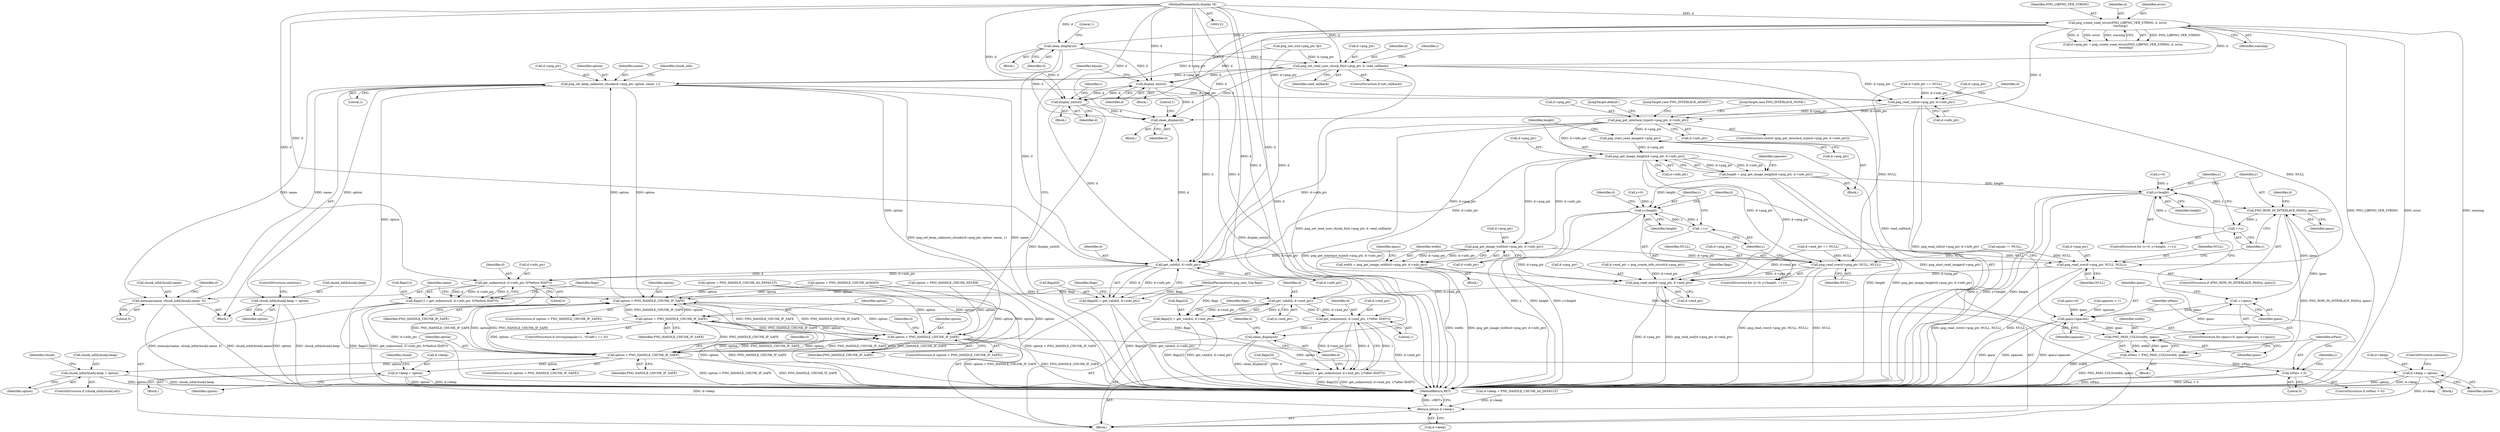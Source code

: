digraph "0_Android_9d4853418ab2f754c2b63e091c29c5529b8b86ca_32@pointer" {
"1000214" [label="(Call,clean_display(d))"];
"1000153" [label="(Call,png_create_read_struct(PNG_LIBPNG_VER_STRING, d, error,\n      warning))"];
"1000127" [label="(MethodParameterIn,display *d)"];
"1000225" [label="(Call,png_set_read_user_chunk_fn(d->png_ptr, d, read_callback))"];
"1000318" [label="(Call,display_exit(d))"];
"1000451" [label="(Call,display_exit(d))"];
"1000489" [label="(Call,clean_display(d))"];
"1000600" [label="(Call,get_valid(d, d->info_ptr))"];
"1000596" [label="(Call,flags[0] = get_valid(d, d->info_ptr))"];
"1000609" [label="(Call,get_unknown(d, d->info_ptr, 0/*before IDAT*/))"];
"1000605" [label="(Call,flags[1] = get_unknown(d, d->info_ptr, 0/*before IDAT*/))"];
"1000630" [label="(Call,get_valid(d, d->end_ptr))"];
"1000626" [label="(Call,flags[2] = get_valid(d, d->end_ptr))"];
"1000639" [label="(Call,get_unknown(d, d->end_ptr, 1/*after IDAT*/))"];
"1000635" [label="(Call,flags[3] = get_unknown(d, d->end_ptr, 1/*after IDAT*/))"];
"1000645" [label="(Call,clean_display(d))"];
"1000353" [label="(Call,png_set_keep_unknown_chunks(d->png_ptr, option, name, 1))"];
"1000340" [label="(Call,option < PNG_HANDLE_CHUNK_IF_SAFE)"];
"1000289" [label="(Call,option = PNG_HANDLE_CHUNK_IF_SAFE)"];
"1000381" [label="(Call,option < PNG_HANDLE_CHUNK_IF_SAFE)"];
"1000385" [label="(Call,d->keep = option)"];
"1000647" [label="(Return,return d->keep;)"];
"1000404" [label="(Call,option < PNG_HANDLE_CHUNK_IF_SAFE)"];
"1000408" [label="(Call,d->keep = option)"];
"1000428" [label="(Call,chunk_info[chunk].keep = option)"];
"1000345" [label="(Call,memcpy(name, chunk_info[chunk].name, 5))"];
"1000360" [label="(Call,chunk_info[chunk].keep = option)"];
"1000453" [label="(Call,png_read_info(d->png_ptr, d->info_ptr))"];
"1000461" [label="(Call,png_get_interlace_type(d->png_ptr, d->info_ptr))"];
"1000502" [label="(Call,png_start_read_image(d->png_ptr))"];
"1000508" [label="(Call,png_get_image_height(d->png_ptr, d->info_ptr))"];
"1000506" [label="(Call,height = png_get_image_height(d->png_ptr, d->info_ptr))"];
"1000556" [label="(Call,y<height)"];
"1000562" [label="(Call,PNG_ROW_IN_INTERLACE_PASS(y, ipass))"];
"1000537" [label="(Call,++ipass)"];
"1000534" [label="(Call,ipass<npasses)"];
"1000543" [label="(Call,PNG_PASS_COLS(width, ipass))"];
"1000541" [label="(Call,wPass = PNG_PASS_COLS(width, ipass))"];
"1000547" [label="(Call,wPass > 0)"];
"1000559" [label="(Call,++y)"];
"1000578" [label="(Call,y<height)"];
"1000581" [label="(Call,++y)"];
"1000523" [label="(Call,png_get_image_width(d->png_ptr, d->info_ptr))"];
"1000521" [label="(Call,width = png_get_image_width(d->png_ptr, d->info_ptr))"];
"1000565" [label="(Call,png_read_row(d->png_ptr, NULL, NULL))"];
"1000589" [label="(Call,png_read_end(d->png_ptr, d->end_ptr))"];
"1000583" [label="(Call,png_read_row(d->png_ptr, NULL, NULL))"];
"1000509" [label="(Call,d->png_ptr)"];
"1000564" [label="(Identifier,ipass)"];
"1000385" [label="(Call,d->keep = option)"];
"1000462" [label="(Call,d->png_ptr)"];
"1000646" [label="(Identifier,d)"];
"1000522" [label="(Identifier,width)"];
"1000422" [label="(ControlStructure,if (chunk_info[chunk].all))"];
"1000610" [label="(Identifier,d)"];
"1000386" [label="(Call,d->keep)"];
"1000530" [label="(ControlStructure,for (ipass=0; ipass<npasses; ++ipass))"];
"1000381" [label="(Call,option < PNG_HANDLE_CHUNK_IF_SAFE)"];
"1000301" [label="(Call,option = PNG_HANDLE_CHUNK_ALWAYS)"];
"1000380" [label="(ControlStructure,if (option < PNG_HANDLE_CHUNK_IF_SAFE))"];
"1000277" [label="(Call,option = PNG_HANDLE_CHUNK_NEVER)"];
"1000156" [label="(Identifier,error)"];
"1000468" [label="(Block,)"];
"1000636" [label="(Call,flags[3])"];
"1000290" [label="(Identifier,option)"];
"1000479" [label="(JumpTarget,default:)"];
"1000609" [label="(Call,get_unknown(d, d->info_ptr, 0/*before IDAT*/))"];
"1000390" [label="(ControlStructure,continue;)"];
"1000346" [label="(Identifier,name)"];
"1000591" [label="(Identifier,d)"];
"1000548" [label="(Identifier,wPass)"];
"1000404" [label="(Call,option < PNG_HANDLE_CHUNK_IF_SAFE)"];
"1000460" [label="(ControlStructure,switch (png_get_interlace_type(d->png_ptr, d->info_ptr)))"];
"1000217" [label="(Literal,1)"];
"1000410" [label="(Identifier,d)"];
"1000240" [label="(Identifier,i)"];
"1000402" [label="(Block,)"];
"1000461" [label="(Call,png_get_interlace_type(d->png_ptr, d->info_ptr))"];
"1000635" [label="(Call,flags[3] = get_unknown(d, d->end_ptr, 1/*after IDAT*/))"];
"1000541" [label="(Call,wPass = PNG_PASS_COLS(width, ipass))"];
"1000265" [label="(Call,option = PNG_HANDLE_CHUNK_AS_DEFAULT)"];
"1000587" [label="(Identifier,NULL)"];
"1000241" [label="(Block,)"];
"1000454" [label="(Call,d->png_ptr)"];
"1000578" [label="(Call,y<height)"];
"1000154" [label="(Identifier,PNG_LIBPNG_VER_STRING)"];
"1000537" [label="(Call,++ipass)"];
"1000585" [label="(Identifier,d)"];
"1000463" [label="(Identifier,d)"];
"1000639" [label="(Call,get_unknown(d, d->end_ptr, 1/*after IDAT*/))"];
"1000647" [label="(Return,return d->keep;)"];
"1000234" [label="(Identifier,i)"];
"1000379" [label="(Block,)"];
"1000352" [label="(Literal,5)"];
"1000581" [label="(Call,++y)"];
"1000512" [label="(Call,d->info_ptr)"];
"1000126" [label="(MethodParameterIn,png_uint_32p flags)"];
"1000637" [label="(Identifier,flags)"];
"1000503" [label="(Call,d->png_ptr)"];
"1000597" [label="(Call,flags[0])"];
"1000319" [label="(Identifier,d)"];
"1000649" [label="(Identifier,d)"];
"1000617" [label="(Identifier,flags)"];
"1000593" [label="(Call,d->end_ptr)"];
"1000367" [label="(ControlStructure,continue;)"];
"1000291" [label="(Identifier,PNG_HANDLE_CHUNK_IF_SAFE)"];
"1000215" [label="(Identifier,d)"];
"1000527" [label="(Call,d->info_ptr)"];
"1000605" [label="(Call,flags[1] = get_unknown(d, d->info_ptr, 0/*before IDAT*/))"];
"1000453" [label="(Call,png_read_info(d->png_ptr, d->info_ptr))"];
"1000340" [label="(Call,option < PNG_HANDLE_CHUNK_IF_SAFE)"];
"1000251" [label="(Call,equals != NULL)"];
"1000596" [label="(Call,flags[0] = get_valid(d, d->info_ptr))"];
"1000626" [label="(Call,flags[2] = get_valid(d, d->end_ptr))"];
"1000406" [label="(Identifier,PNG_HANDLE_CHUNK_IF_SAFE)"];
"1000546" [label="(ControlStructure,if (wPass > 0))"];
"1000457" [label="(Call,d->info_ptr)"];
"1000542" [label="(Identifier,wPass)"];
"1000492" [label="(Literal,1)"];
"1000631" [label="(Identifier,d)"];
"1000575" [label="(Call,y=0)"];
"1000452" [label="(Identifier,d)"];
"1000557" [label="(Identifier,y)"];
"1000341" [label="(Identifier,option)"];
"1000489" [label="(Call,clean_display(d))"];
"1000544" [label="(Identifier,width)"];
"1000588" [label="(Identifier,NULL)"];
"1000451" [label="(Call,display_exit(d))"];
"1000428" [label="(Call,chunk_info[chunk].keep = option)"];
"1000149" [label="(Call,d->png_ptr = png_create_read_struct(PNG_LIBPNG_VER_STRING, d, error,\n      warning))"];
"1000383" [label="(Identifier,PNG_HANDLE_CHUNK_IF_SAFE)"];
"1000226" [label="(Call,d->png_ptr)"];
"1000547" [label="(Call,wPass > 0)"];
"1000614" [label="(Literal,0)"];
"1000343" [label="(Block,)"];
"1000361" [label="(Call,chunk_info[chunk].keep)"];
"1000644" [label="(Literal,1)"];
"1000558" [label="(Identifier,height)"];
"1000607" [label="(Identifier,flags)"];
"1000405" [label="(Identifier,option)"];
"1000521" [label="(Call,width = png_get_image_width(d->png_ptr, d->info_ptr))"];
"1000523" [label="(Call,png_get_image_width(d->png_ptr, d->info_ptr))"];
"1000318" [label="(Call,display_exit(d))"];
"1000648" [label="(Call,d->keep)"];
"1000387" [label="(Identifier,d)"];
"1000490" [label="(Identifier,d)"];
"1000345" [label="(Call,memcpy(name, chunk_info[chunk].name, 5))"];
"1000281" [label="(ControlStructure,if (strcmp(equals+1, \"if-safe\") == 0))"];
"1000602" [label="(Call,d->info_ptr)"];
"1000366" [label="(Identifier,option)"];
"1000360" [label="(Call,chunk_info[chunk].keep = option)"];
"1000531" [label="(Call,ipass=0)"];
"1000517" [label="(Identifier,npasses)"];
"1000545" [label="(Identifier,ipass)"];
"1000600" [label="(Call,get_valid(d, d->info_ptr))"];
"1000157" [label="(Identifier,warning)"];
"1000155" [label="(Identifier,d)"];
"1000553" [label="(Call,y=0)"];
"1000204" [label="(Block,)"];
"1000305" [label="(Block,)"];
"1000535" [label="(Identifier,ipass)"];
"1000574" [label="(ControlStructure,for (y=0; y<height; ++y))"];
"1000359" [label="(Literal,1)"];
"1000474" [label="(JumpTarget,case PNG_INTERLACE_ADAM7:)"];
"1000538" [label="(Identifier,ipass)"];
"1000536" [label="(Identifier,npasses)"];
"1000465" [label="(Call,d->info_ptr)"];
"1000354" [label="(Call,d->png_ptr)"];
"1000289" [label="(Call,option = PNG_HANDLE_CHUNK_IF_SAFE)"];
"1000230" [label="(Identifier,read_callback)"];
"1000409" [label="(Call,d->keep)"];
"1000611" [label="(Call,d->info_ptr)"];
"1000153" [label="(Call,png_create_read_struct(PNG_LIBPNG_VER_STRING, d, error,\n      warning))"];
"1000554" [label="(Identifier,y)"];
"1000567" [label="(Identifier,d)"];
"1000539" [label="(Block,)"];
"1000560" [label="(Identifier,y)"];
"1000127" [label="(MethodParameterIn,display *d)"];
"1000421" [label="(Identifier,chunk)"];
"1000549" [label="(Literal,0)"];
"1000532" [label="(Identifier,ipass)"];
"1000563" [label="(Identifier,y)"];
"1000347" [label="(Call,chunk_info[chunk].name)"];
"1000507" [label="(Identifier,height)"];
"1000358" [label="(Identifier,name)"];
"1000408" [label="(Call,d->keep = option)"];
"1000134" [label="(Call,d->keep = PNG_HANDLE_CHUNK_AS_DEFAULT)"];
"1000516" [label="(Call,npasses > 1)"];
"1000524" [label="(Call,d->png_ptr)"];
"1000601" [label="(Identifier,d)"];
"1000543" [label="(Call,PNG_PASS_COLS(width, ipass))"];
"1000403" [label="(ControlStructure,if (option < PNG_HANDLE_CHUNK_IF_SAFE))"];
"1000389" [label="(Identifier,option)"];
"1000579" [label="(Identifier,y)"];
"1000342" [label="(Identifier,PNG_HANDLE_CHUNK_IF_SAFE)"];
"1000582" [label="(Identifier,y)"];
"1000519" [label="(Block,)"];
"1000569" [label="(Identifier,NULL)"];
"1000382" [label="(Identifier,option)"];
"1000562" [label="(Call,PNG_ROW_IN_INTERLACE_PASS(y, ipass))"];
"1000559" [label="(Call,++y)"];
"1000355" [label="(Identifier,d)"];
"1000570" [label="(Identifier,NULL)"];
"1000552" [label="(ControlStructure,for (y=0; y<height; ++y))"];
"1000223" [label="(ControlStructure,if (set_callback))"];
"1000627" [label="(Call,flags[2])"];
"1000194" [label="(Call,d->info_ptr == NULL)"];
"1000584" [label="(Call,d->png_ptr)"];
"1000225" [label="(Call,png_set_read_user_chunk_fn(d->png_ptr, d, read_callback))"];
"1000565" [label="(Call,png_read_row(d->png_ptr, NULL, NULL))"];
"1000502" [label="(Call,png_start_read_image(d->png_ptr))"];
"1000184" [label="(Call,d->end_ptr = png_create_info_struct(d->png_ptr))"];
"1000353" [label="(Call,png_set_keep_unknown_chunks(d->png_ptr, option, name, 1))"];
"1000589" [label="(Call,png_read_end(d->png_ptr, d->end_ptr))"];
"1000214" [label="(Call,clean_display(d))"];
"1000561" [label="(ControlStructure,if (PNG_ROW_IN_INTERLACE_PASS(y, ipass)))"];
"1000501" [label="(Block,)"];
"1000129" [label="(Block,)"];
"1000229" [label="(Identifier,d)"];
"1000508" [label="(Call,png_get_image_height(d->png_ptr, d->info_ptr))"];
"1000632" [label="(Call,d->end_ptr)"];
"1000556" [label="(Call,y<height)"];
"1000506" [label="(Call,height = png_get_image_height(d->png_ptr, d->info_ptr))"];
"1000630" [label="(Call,get_valid(d, d->end_ptr))"];
"1000429" [label="(Call,chunk_info[chunk].keep)"];
"1000322" [label="(Identifier,equals)"];
"1000580" [label="(Identifier,height)"];
"1000645" [label="(Call,clean_display(d))"];
"1000434" [label="(Identifier,option)"];
"1000598" [label="(Identifier,flags)"];
"1000412" [label="(Identifier,option)"];
"1000469" [label="(JumpTarget,case PNG_INTERLACE_NONE:)"];
"1000357" [label="(Identifier,option)"];
"1000651" [label="(MethodReturn,RET)"];
"1000218" [label="(Call,png_init_io(d->png_ptr, fp))"];
"1000640" [label="(Identifier,d)"];
"1000339" [label="(ControlStructure,if (option < PNG_HANDLE_CHUNK_IF_SAFE))"];
"1000566" [label="(Call,d->png_ptr)"];
"1000415" [label="(Identifier,chunk)"];
"1000606" [label="(Call,flags[1])"];
"1000199" [label="(Call,d->end_ptr == NULL)"];
"1000363" [label="(Identifier,chunk_info)"];
"1000534" [label="(Call,ipass<npasses)"];
"1000583" [label="(Call,png_read_row(d->png_ptr, NULL, NULL))"];
"1000590" [label="(Call,d->png_ptr)"];
"1000641" [label="(Call,d->end_ptr)"];
"1000214" -> "1000204"  [label="AST: "];
"1000214" -> "1000215"  [label="CFG: "];
"1000215" -> "1000214"  [label="AST: "];
"1000217" -> "1000214"  [label="CFG: "];
"1000153" -> "1000214"  [label="DDG: d"];
"1000127" -> "1000214"  [label="DDG: d"];
"1000214" -> "1000225"  [label="DDG: d"];
"1000214" -> "1000318"  [label="DDG: d"];
"1000214" -> "1000451"  [label="DDG: d"];
"1000214" -> "1000489"  [label="DDG: d"];
"1000214" -> "1000600"  [label="DDG: d"];
"1000153" -> "1000149"  [label="AST: "];
"1000153" -> "1000157"  [label="CFG: "];
"1000154" -> "1000153"  [label="AST: "];
"1000155" -> "1000153"  [label="AST: "];
"1000156" -> "1000153"  [label="AST: "];
"1000157" -> "1000153"  [label="AST: "];
"1000149" -> "1000153"  [label="CFG: "];
"1000153" -> "1000651"  [label="DDG: warning"];
"1000153" -> "1000651"  [label="DDG: PNG_LIBPNG_VER_STRING"];
"1000153" -> "1000651"  [label="DDG: error"];
"1000153" -> "1000149"  [label="DDG: PNG_LIBPNG_VER_STRING"];
"1000153" -> "1000149"  [label="DDG: d"];
"1000153" -> "1000149"  [label="DDG: error"];
"1000153" -> "1000149"  [label="DDG: warning"];
"1000127" -> "1000153"  [label="DDG: d"];
"1000153" -> "1000225"  [label="DDG: d"];
"1000153" -> "1000318"  [label="DDG: d"];
"1000153" -> "1000451"  [label="DDG: d"];
"1000153" -> "1000489"  [label="DDG: d"];
"1000153" -> "1000600"  [label="DDG: d"];
"1000127" -> "1000122"  [label="AST: "];
"1000127" -> "1000651"  [label="DDG: d"];
"1000127" -> "1000225"  [label="DDG: d"];
"1000127" -> "1000318"  [label="DDG: d"];
"1000127" -> "1000451"  [label="DDG: d"];
"1000127" -> "1000489"  [label="DDG: d"];
"1000127" -> "1000600"  [label="DDG: d"];
"1000127" -> "1000609"  [label="DDG: d"];
"1000127" -> "1000630"  [label="DDG: d"];
"1000127" -> "1000639"  [label="DDG: d"];
"1000127" -> "1000645"  [label="DDG: d"];
"1000225" -> "1000223"  [label="AST: "];
"1000225" -> "1000230"  [label="CFG: "];
"1000226" -> "1000225"  [label="AST: "];
"1000229" -> "1000225"  [label="AST: "];
"1000230" -> "1000225"  [label="AST: "];
"1000234" -> "1000225"  [label="CFG: "];
"1000225" -> "1000651"  [label="DDG: png_set_read_user_chunk_fn(d->png_ptr, d, read_callback)"];
"1000225" -> "1000651"  [label="DDG: read_callback"];
"1000218" -> "1000225"  [label="DDG: d->png_ptr"];
"1000225" -> "1000318"  [label="DDG: d"];
"1000225" -> "1000353"  [label="DDG: d->png_ptr"];
"1000225" -> "1000451"  [label="DDG: d"];
"1000225" -> "1000453"  [label="DDG: d->png_ptr"];
"1000225" -> "1000489"  [label="DDG: d"];
"1000225" -> "1000600"  [label="DDG: d"];
"1000318" -> "1000305"  [label="AST: "];
"1000318" -> "1000319"  [label="CFG: "];
"1000319" -> "1000318"  [label="AST: "];
"1000322" -> "1000318"  [label="CFG: "];
"1000318" -> "1000651"  [label="DDG: display_exit(d)"];
"1000451" -> "1000318"  [label="DDG: d"];
"1000318" -> "1000451"  [label="DDG: d"];
"1000318" -> "1000489"  [label="DDG: d"];
"1000318" -> "1000600"  [label="DDG: d"];
"1000451" -> "1000241"  [label="AST: "];
"1000451" -> "1000452"  [label="CFG: "];
"1000452" -> "1000451"  [label="AST: "];
"1000240" -> "1000451"  [label="CFG: "];
"1000451" -> "1000651"  [label="DDG: display_exit(d)"];
"1000451" -> "1000489"  [label="DDG: d"];
"1000451" -> "1000600"  [label="DDG: d"];
"1000489" -> "1000468"  [label="AST: "];
"1000489" -> "1000490"  [label="CFG: "];
"1000490" -> "1000489"  [label="AST: "];
"1000492" -> "1000489"  [label="CFG: "];
"1000489" -> "1000600"  [label="DDG: d"];
"1000600" -> "1000596"  [label="AST: "];
"1000600" -> "1000602"  [label="CFG: "];
"1000601" -> "1000600"  [label="AST: "];
"1000602" -> "1000600"  [label="AST: "];
"1000596" -> "1000600"  [label="CFG: "];
"1000600" -> "1000596"  [label="DDG: d"];
"1000600" -> "1000596"  [label="DDG: d->info_ptr"];
"1000461" -> "1000600"  [label="DDG: d->info_ptr"];
"1000523" -> "1000600"  [label="DDG: d->info_ptr"];
"1000508" -> "1000600"  [label="DDG: d->info_ptr"];
"1000600" -> "1000609"  [label="DDG: d"];
"1000600" -> "1000609"  [label="DDG: d->info_ptr"];
"1000596" -> "1000129"  [label="AST: "];
"1000597" -> "1000596"  [label="AST: "];
"1000607" -> "1000596"  [label="CFG: "];
"1000596" -> "1000651"  [label="DDG: flags[0]"];
"1000596" -> "1000651"  [label="DDG: get_valid(d, d->info_ptr)"];
"1000126" -> "1000596"  [label="DDG: flags"];
"1000609" -> "1000605"  [label="AST: "];
"1000609" -> "1000614"  [label="CFG: "];
"1000610" -> "1000609"  [label="AST: "];
"1000611" -> "1000609"  [label="AST: "];
"1000614" -> "1000609"  [label="AST: "];
"1000605" -> "1000609"  [label="CFG: "];
"1000609" -> "1000651"  [label="DDG: d->info_ptr"];
"1000609" -> "1000605"  [label="DDG: d"];
"1000609" -> "1000605"  [label="DDG: d->info_ptr"];
"1000609" -> "1000605"  [label="DDG: 0"];
"1000609" -> "1000630"  [label="DDG: d"];
"1000605" -> "1000129"  [label="AST: "];
"1000606" -> "1000605"  [label="AST: "];
"1000617" -> "1000605"  [label="CFG: "];
"1000605" -> "1000651"  [label="DDG: get_unknown(d, d->info_ptr, 0/*before IDAT*/)"];
"1000605" -> "1000651"  [label="DDG: flags[1]"];
"1000126" -> "1000605"  [label="DDG: flags"];
"1000630" -> "1000626"  [label="AST: "];
"1000630" -> "1000632"  [label="CFG: "];
"1000631" -> "1000630"  [label="AST: "];
"1000632" -> "1000630"  [label="AST: "];
"1000626" -> "1000630"  [label="CFG: "];
"1000630" -> "1000626"  [label="DDG: d"];
"1000630" -> "1000626"  [label="DDG: d->end_ptr"];
"1000589" -> "1000630"  [label="DDG: d->end_ptr"];
"1000630" -> "1000639"  [label="DDG: d"];
"1000630" -> "1000639"  [label="DDG: d->end_ptr"];
"1000626" -> "1000129"  [label="AST: "];
"1000627" -> "1000626"  [label="AST: "];
"1000637" -> "1000626"  [label="CFG: "];
"1000626" -> "1000651"  [label="DDG: get_valid(d, d->end_ptr)"];
"1000626" -> "1000651"  [label="DDG: flags[2]"];
"1000126" -> "1000626"  [label="DDG: flags"];
"1000639" -> "1000635"  [label="AST: "];
"1000639" -> "1000644"  [label="CFG: "];
"1000640" -> "1000639"  [label="AST: "];
"1000641" -> "1000639"  [label="AST: "];
"1000644" -> "1000639"  [label="AST: "];
"1000635" -> "1000639"  [label="CFG: "];
"1000639" -> "1000651"  [label="DDG: d->end_ptr"];
"1000639" -> "1000635"  [label="DDG: d"];
"1000639" -> "1000635"  [label="DDG: d->end_ptr"];
"1000639" -> "1000635"  [label="DDG: 1"];
"1000639" -> "1000645"  [label="DDG: d"];
"1000635" -> "1000129"  [label="AST: "];
"1000636" -> "1000635"  [label="AST: "];
"1000646" -> "1000635"  [label="CFG: "];
"1000635" -> "1000651"  [label="DDG: get_unknown(d, d->end_ptr, 1/*after IDAT*/)"];
"1000635" -> "1000651"  [label="DDG: flags[3]"];
"1000126" -> "1000635"  [label="DDG: flags"];
"1000645" -> "1000129"  [label="AST: "];
"1000645" -> "1000646"  [label="CFG: "];
"1000646" -> "1000645"  [label="AST: "];
"1000649" -> "1000645"  [label="CFG: "];
"1000645" -> "1000651"  [label="DDG: d"];
"1000645" -> "1000651"  [label="DDG: clean_display(d)"];
"1000353" -> "1000343"  [label="AST: "];
"1000353" -> "1000359"  [label="CFG: "];
"1000354" -> "1000353"  [label="AST: "];
"1000357" -> "1000353"  [label="AST: "];
"1000358" -> "1000353"  [label="AST: "];
"1000359" -> "1000353"  [label="AST: "];
"1000363" -> "1000353"  [label="CFG: "];
"1000353" -> "1000651"  [label="DDG: png_set_keep_unknown_chunks(d->png_ptr, option, name, 1)"];
"1000353" -> "1000651"  [label="DDG: name"];
"1000353" -> "1000340"  [label="DDG: option"];
"1000353" -> "1000345"  [label="DDG: name"];
"1000218" -> "1000353"  [label="DDG: d->png_ptr"];
"1000340" -> "1000353"  [label="DDG: option"];
"1000345" -> "1000353"  [label="DDG: name"];
"1000353" -> "1000360"  [label="DDG: option"];
"1000353" -> "1000381"  [label="DDG: option"];
"1000353" -> "1000404"  [label="DDG: option"];
"1000353" -> "1000453"  [label="DDG: d->png_ptr"];
"1000340" -> "1000339"  [label="AST: "];
"1000340" -> "1000342"  [label="CFG: "];
"1000341" -> "1000340"  [label="AST: "];
"1000342" -> "1000340"  [label="AST: "];
"1000346" -> "1000340"  [label="CFG: "];
"1000340" -> "1000651"  [label="DDG: PNG_HANDLE_CHUNK_IF_SAFE"];
"1000340" -> "1000651"  [label="DDG: option < PNG_HANDLE_CHUNK_IF_SAFE"];
"1000340" -> "1000289"  [label="DDG: PNG_HANDLE_CHUNK_IF_SAFE"];
"1000289" -> "1000340"  [label="DDG: option"];
"1000265" -> "1000340"  [label="DDG: option"];
"1000301" -> "1000340"  [label="DDG: option"];
"1000277" -> "1000340"  [label="DDG: option"];
"1000381" -> "1000340"  [label="DDG: option"];
"1000381" -> "1000340"  [label="DDG: PNG_HANDLE_CHUNK_IF_SAFE"];
"1000404" -> "1000340"  [label="DDG: option"];
"1000404" -> "1000340"  [label="DDG: PNG_HANDLE_CHUNK_IF_SAFE"];
"1000340" -> "1000381"  [label="DDG: PNG_HANDLE_CHUNK_IF_SAFE"];
"1000340" -> "1000404"  [label="DDG: PNG_HANDLE_CHUNK_IF_SAFE"];
"1000289" -> "1000281"  [label="AST: "];
"1000289" -> "1000291"  [label="CFG: "];
"1000290" -> "1000289"  [label="AST: "];
"1000291" -> "1000289"  [label="AST: "];
"1000322" -> "1000289"  [label="CFG: "];
"1000289" -> "1000651"  [label="DDG: PNG_HANDLE_CHUNK_IF_SAFE"];
"1000289" -> "1000651"  [label="DDG: option"];
"1000381" -> "1000289"  [label="DDG: PNG_HANDLE_CHUNK_IF_SAFE"];
"1000404" -> "1000289"  [label="DDG: PNG_HANDLE_CHUNK_IF_SAFE"];
"1000289" -> "1000381"  [label="DDG: option"];
"1000289" -> "1000404"  [label="DDG: option"];
"1000381" -> "1000380"  [label="AST: "];
"1000381" -> "1000383"  [label="CFG: "];
"1000382" -> "1000381"  [label="AST: "];
"1000383" -> "1000381"  [label="AST: "];
"1000387" -> "1000381"  [label="CFG: "];
"1000381" -> "1000651"  [label="DDG: PNG_HANDLE_CHUNK_IF_SAFE"];
"1000381" -> "1000651"  [label="DDG: option < PNG_HANDLE_CHUNK_IF_SAFE"];
"1000265" -> "1000381"  [label="DDG: option"];
"1000301" -> "1000381"  [label="DDG: option"];
"1000277" -> "1000381"  [label="DDG: option"];
"1000404" -> "1000381"  [label="DDG: option"];
"1000404" -> "1000381"  [label="DDG: PNG_HANDLE_CHUNK_IF_SAFE"];
"1000381" -> "1000385"  [label="DDG: option"];
"1000381" -> "1000404"  [label="DDG: option"];
"1000381" -> "1000404"  [label="DDG: PNG_HANDLE_CHUNK_IF_SAFE"];
"1000385" -> "1000379"  [label="AST: "];
"1000385" -> "1000389"  [label="CFG: "];
"1000386" -> "1000385"  [label="AST: "];
"1000389" -> "1000385"  [label="AST: "];
"1000390" -> "1000385"  [label="CFG: "];
"1000385" -> "1000651"  [label="DDG: option"];
"1000385" -> "1000651"  [label="DDG: d->keep"];
"1000385" -> "1000647"  [label="DDG: d->keep"];
"1000647" -> "1000129"  [label="AST: "];
"1000647" -> "1000648"  [label="CFG: "];
"1000648" -> "1000647"  [label="AST: "];
"1000651" -> "1000647"  [label="CFG: "];
"1000647" -> "1000651"  [label="DDG: <RET>"];
"1000408" -> "1000647"  [label="DDG: d->keep"];
"1000134" -> "1000647"  [label="DDG: d->keep"];
"1000404" -> "1000403"  [label="AST: "];
"1000404" -> "1000406"  [label="CFG: "];
"1000405" -> "1000404"  [label="AST: "];
"1000406" -> "1000404"  [label="AST: "];
"1000410" -> "1000404"  [label="CFG: "];
"1000404" -> "1000651"  [label="DDG: option < PNG_HANDLE_CHUNK_IF_SAFE"];
"1000404" -> "1000651"  [label="DDG: PNG_HANDLE_CHUNK_IF_SAFE"];
"1000265" -> "1000404"  [label="DDG: option"];
"1000301" -> "1000404"  [label="DDG: option"];
"1000277" -> "1000404"  [label="DDG: option"];
"1000404" -> "1000408"  [label="DDG: option"];
"1000404" -> "1000428"  [label="DDG: option"];
"1000408" -> "1000402"  [label="AST: "];
"1000408" -> "1000412"  [label="CFG: "];
"1000409" -> "1000408"  [label="AST: "];
"1000412" -> "1000408"  [label="AST: "];
"1000415" -> "1000408"  [label="CFG: "];
"1000408" -> "1000651"  [label="DDG: d->keep"];
"1000408" -> "1000651"  [label="DDG: option"];
"1000428" -> "1000422"  [label="AST: "];
"1000428" -> "1000434"  [label="CFG: "];
"1000429" -> "1000428"  [label="AST: "];
"1000434" -> "1000428"  [label="AST: "];
"1000421" -> "1000428"  [label="CFG: "];
"1000428" -> "1000651"  [label="DDG: option"];
"1000428" -> "1000651"  [label="DDG: chunk_info[chunk].keep"];
"1000345" -> "1000343"  [label="AST: "];
"1000345" -> "1000352"  [label="CFG: "];
"1000346" -> "1000345"  [label="AST: "];
"1000347" -> "1000345"  [label="AST: "];
"1000352" -> "1000345"  [label="AST: "];
"1000355" -> "1000345"  [label="CFG: "];
"1000345" -> "1000651"  [label="DDG: chunk_info[chunk].name"];
"1000345" -> "1000651"  [label="DDG: memcpy(name, chunk_info[chunk].name, 5)"];
"1000360" -> "1000343"  [label="AST: "];
"1000360" -> "1000366"  [label="CFG: "];
"1000361" -> "1000360"  [label="AST: "];
"1000366" -> "1000360"  [label="AST: "];
"1000367" -> "1000360"  [label="CFG: "];
"1000360" -> "1000651"  [label="DDG: chunk_info[chunk].keep"];
"1000360" -> "1000651"  [label="DDG: option"];
"1000453" -> "1000129"  [label="AST: "];
"1000453" -> "1000457"  [label="CFG: "];
"1000454" -> "1000453"  [label="AST: "];
"1000457" -> "1000453"  [label="AST: "];
"1000463" -> "1000453"  [label="CFG: "];
"1000453" -> "1000651"  [label="DDG: png_read_info(d->png_ptr, d->info_ptr)"];
"1000218" -> "1000453"  [label="DDG: d->png_ptr"];
"1000194" -> "1000453"  [label="DDG: d->info_ptr"];
"1000453" -> "1000461"  [label="DDG: d->png_ptr"];
"1000453" -> "1000461"  [label="DDG: d->info_ptr"];
"1000461" -> "1000460"  [label="AST: "];
"1000461" -> "1000465"  [label="CFG: "];
"1000462" -> "1000461"  [label="AST: "];
"1000465" -> "1000461"  [label="AST: "];
"1000469" -> "1000461"  [label="CFG: "];
"1000474" -> "1000461"  [label="CFG: "];
"1000479" -> "1000461"  [label="CFG: "];
"1000461" -> "1000651"  [label="DDG: png_get_interlace_type(d->png_ptr, d->info_ptr)"];
"1000461" -> "1000502"  [label="DDG: d->png_ptr"];
"1000461" -> "1000508"  [label="DDG: d->info_ptr"];
"1000461" -> "1000589"  [label="DDG: d->png_ptr"];
"1000502" -> "1000501"  [label="AST: "];
"1000502" -> "1000503"  [label="CFG: "];
"1000503" -> "1000502"  [label="AST: "];
"1000507" -> "1000502"  [label="CFG: "];
"1000502" -> "1000651"  [label="DDG: png_start_read_image(d->png_ptr)"];
"1000502" -> "1000508"  [label="DDG: d->png_ptr"];
"1000508" -> "1000506"  [label="AST: "];
"1000508" -> "1000512"  [label="CFG: "];
"1000509" -> "1000508"  [label="AST: "];
"1000512" -> "1000508"  [label="AST: "];
"1000506" -> "1000508"  [label="CFG: "];
"1000508" -> "1000506"  [label="DDG: d->png_ptr"];
"1000508" -> "1000506"  [label="DDG: d->info_ptr"];
"1000508" -> "1000523"  [label="DDG: d->png_ptr"];
"1000508" -> "1000523"  [label="DDG: d->info_ptr"];
"1000508" -> "1000583"  [label="DDG: d->png_ptr"];
"1000508" -> "1000589"  [label="DDG: d->png_ptr"];
"1000506" -> "1000501"  [label="AST: "];
"1000507" -> "1000506"  [label="AST: "];
"1000517" -> "1000506"  [label="CFG: "];
"1000506" -> "1000651"  [label="DDG: height"];
"1000506" -> "1000651"  [label="DDG: png_get_image_height(d->png_ptr, d->info_ptr)"];
"1000506" -> "1000556"  [label="DDG: height"];
"1000506" -> "1000578"  [label="DDG: height"];
"1000556" -> "1000552"  [label="AST: "];
"1000556" -> "1000558"  [label="CFG: "];
"1000557" -> "1000556"  [label="AST: "];
"1000558" -> "1000556"  [label="AST: "];
"1000563" -> "1000556"  [label="CFG: "];
"1000538" -> "1000556"  [label="CFG: "];
"1000556" -> "1000651"  [label="DDG: y"];
"1000556" -> "1000651"  [label="DDG: y<height"];
"1000556" -> "1000651"  [label="DDG: height"];
"1000559" -> "1000556"  [label="DDG: y"];
"1000553" -> "1000556"  [label="DDG: y"];
"1000556" -> "1000562"  [label="DDG: y"];
"1000562" -> "1000561"  [label="AST: "];
"1000562" -> "1000564"  [label="CFG: "];
"1000563" -> "1000562"  [label="AST: "];
"1000564" -> "1000562"  [label="AST: "];
"1000567" -> "1000562"  [label="CFG: "];
"1000560" -> "1000562"  [label="CFG: "];
"1000562" -> "1000651"  [label="DDG: PNG_ROW_IN_INTERLACE_PASS(y, ipass)"];
"1000562" -> "1000537"  [label="DDG: ipass"];
"1000562" -> "1000559"  [label="DDG: y"];
"1000543" -> "1000562"  [label="DDG: ipass"];
"1000537" -> "1000530"  [label="AST: "];
"1000537" -> "1000538"  [label="CFG: "];
"1000538" -> "1000537"  [label="AST: "];
"1000535" -> "1000537"  [label="CFG: "];
"1000537" -> "1000534"  [label="DDG: ipass"];
"1000543" -> "1000537"  [label="DDG: ipass"];
"1000534" -> "1000530"  [label="AST: "];
"1000534" -> "1000536"  [label="CFG: "];
"1000535" -> "1000534"  [label="AST: "];
"1000536" -> "1000534"  [label="AST: "];
"1000542" -> "1000534"  [label="CFG: "];
"1000591" -> "1000534"  [label="CFG: "];
"1000534" -> "1000651"  [label="DDG: npasses"];
"1000534" -> "1000651"  [label="DDG: ipass<npasses"];
"1000534" -> "1000651"  [label="DDG: ipass"];
"1000531" -> "1000534"  [label="DDG: ipass"];
"1000516" -> "1000534"  [label="DDG: npasses"];
"1000534" -> "1000543"  [label="DDG: ipass"];
"1000543" -> "1000541"  [label="AST: "];
"1000543" -> "1000545"  [label="CFG: "];
"1000544" -> "1000543"  [label="AST: "];
"1000545" -> "1000543"  [label="AST: "];
"1000541" -> "1000543"  [label="CFG: "];
"1000543" -> "1000651"  [label="DDG: width"];
"1000543" -> "1000541"  [label="DDG: width"];
"1000543" -> "1000541"  [label="DDG: ipass"];
"1000521" -> "1000543"  [label="DDG: width"];
"1000541" -> "1000539"  [label="AST: "];
"1000542" -> "1000541"  [label="AST: "];
"1000548" -> "1000541"  [label="CFG: "];
"1000541" -> "1000651"  [label="DDG: PNG_PASS_COLS(width, ipass)"];
"1000541" -> "1000547"  [label="DDG: wPass"];
"1000547" -> "1000546"  [label="AST: "];
"1000547" -> "1000549"  [label="CFG: "];
"1000548" -> "1000547"  [label="AST: "];
"1000549" -> "1000547"  [label="AST: "];
"1000554" -> "1000547"  [label="CFG: "];
"1000538" -> "1000547"  [label="CFG: "];
"1000547" -> "1000651"  [label="DDG: wPass"];
"1000547" -> "1000651"  [label="DDG: wPass > 0"];
"1000559" -> "1000552"  [label="AST: "];
"1000559" -> "1000560"  [label="CFG: "];
"1000560" -> "1000559"  [label="AST: "];
"1000557" -> "1000559"  [label="CFG: "];
"1000578" -> "1000574"  [label="AST: "];
"1000578" -> "1000580"  [label="CFG: "];
"1000579" -> "1000578"  [label="AST: "];
"1000580" -> "1000578"  [label="AST: "];
"1000585" -> "1000578"  [label="CFG: "];
"1000591" -> "1000578"  [label="CFG: "];
"1000578" -> "1000651"  [label="DDG: y"];
"1000578" -> "1000651"  [label="DDG: height"];
"1000578" -> "1000651"  [label="DDG: y<height"];
"1000581" -> "1000578"  [label="DDG: y"];
"1000575" -> "1000578"  [label="DDG: y"];
"1000578" -> "1000581"  [label="DDG: y"];
"1000581" -> "1000574"  [label="AST: "];
"1000581" -> "1000582"  [label="CFG: "];
"1000582" -> "1000581"  [label="AST: "];
"1000579" -> "1000581"  [label="CFG: "];
"1000523" -> "1000521"  [label="AST: "];
"1000523" -> "1000527"  [label="CFG: "];
"1000524" -> "1000523"  [label="AST: "];
"1000527" -> "1000523"  [label="AST: "];
"1000521" -> "1000523"  [label="CFG: "];
"1000523" -> "1000521"  [label="DDG: d->png_ptr"];
"1000523" -> "1000521"  [label="DDG: d->info_ptr"];
"1000523" -> "1000565"  [label="DDG: d->png_ptr"];
"1000523" -> "1000589"  [label="DDG: d->png_ptr"];
"1000521" -> "1000519"  [label="AST: "];
"1000522" -> "1000521"  [label="AST: "];
"1000532" -> "1000521"  [label="CFG: "];
"1000521" -> "1000651"  [label="DDG: width"];
"1000521" -> "1000651"  [label="DDG: png_get_image_width(d->png_ptr, d->info_ptr)"];
"1000565" -> "1000561"  [label="AST: "];
"1000565" -> "1000570"  [label="CFG: "];
"1000566" -> "1000565"  [label="AST: "];
"1000569" -> "1000565"  [label="AST: "];
"1000570" -> "1000565"  [label="AST: "];
"1000560" -> "1000565"  [label="CFG: "];
"1000565" -> "1000651"  [label="DDG: NULL"];
"1000565" -> "1000651"  [label="DDG: png_read_row(d->png_ptr, NULL, NULL)"];
"1000251" -> "1000565"  [label="DDG: NULL"];
"1000199" -> "1000565"  [label="DDG: NULL"];
"1000194" -> "1000565"  [label="DDG: NULL"];
"1000565" -> "1000589"  [label="DDG: d->png_ptr"];
"1000589" -> "1000129"  [label="AST: "];
"1000589" -> "1000593"  [label="CFG: "];
"1000590" -> "1000589"  [label="AST: "];
"1000593" -> "1000589"  [label="AST: "];
"1000598" -> "1000589"  [label="CFG: "];
"1000589" -> "1000651"  [label="DDG: png_read_end(d->png_ptr, d->end_ptr)"];
"1000589" -> "1000651"  [label="DDG: d->png_ptr"];
"1000583" -> "1000589"  [label="DDG: d->png_ptr"];
"1000184" -> "1000589"  [label="DDG: d->end_ptr"];
"1000199" -> "1000589"  [label="DDG: d->end_ptr"];
"1000583" -> "1000574"  [label="AST: "];
"1000583" -> "1000588"  [label="CFG: "];
"1000584" -> "1000583"  [label="AST: "];
"1000587" -> "1000583"  [label="AST: "];
"1000588" -> "1000583"  [label="AST: "];
"1000582" -> "1000583"  [label="CFG: "];
"1000583" -> "1000651"  [label="DDG: png_read_row(d->png_ptr, NULL, NULL)"];
"1000583" -> "1000651"  [label="DDG: NULL"];
"1000251" -> "1000583"  [label="DDG: NULL"];
"1000194" -> "1000583"  [label="DDG: NULL"];
"1000199" -> "1000583"  [label="DDG: NULL"];
}

